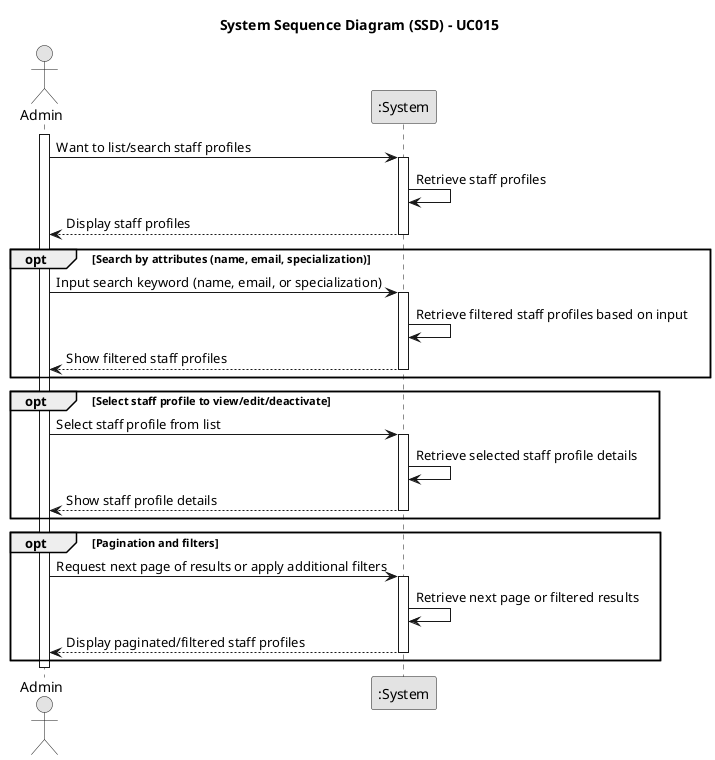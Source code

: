 @startuml
skinparam monochrome true
skinparam packageStyle rectangle
skinparam shadowing false

title System Sequence Diagram (SSD) - UC015
actor Admin as Admin
participant ":System" as System

activate Admin

    Admin -> System: Want to list/search staff profiles
    
    activate System

        System -> System: Retrieve staff profiles

        System --> Admin: Display staff profiles

    deactivate System

    opt Search by attributes (name, email, specialization)

        Admin -> System: Input search keyword (name, email, or specialization)

    activate System

        System -> System: Retrieve filtered staff profiles based on input

        System --> Admin: Show filtered staff profiles

    deactivate System

    end

    opt Select staff profile to view/edit/deactivate
        
        Admin -> System: Select staff profile from list

        activate System

            System -> System: Retrieve selected staff profile details

            System --> Admin: Show staff profile details

        deactivate System
        
    end

    opt Pagination and filters
        Admin -> System: Request next page of results or apply additional filters

        activate System

            System -> System: Retrieve next page or filtered results

            System --> Admin: Display paginated/filtered staff profiles

        deactivate System

    end

deactivate Admin

@enduml